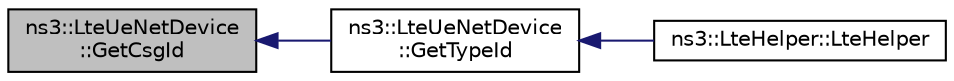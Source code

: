 digraph "ns3::LteUeNetDevice::GetCsgId"
{
  edge [fontname="Helvetica",fontsize="10",labelfontname="Helvetica",labelfontsize="10"];
  node [fontname="Helvetica",fontsize="10",shape=record];
  rankdir="LR";
  Node1 [label="ns3::LteUeNetDevice\l::GetCsgId",height=0.2,width=0.4,color="black", fillcolor="grey75", style="filled", fontcolor="black"];
  Node1 -> Node2 [dir="back",color="midnightblue",fontsize="10",style="solid"];
  Node2 [label="ns3::LteUeNetDevice\l::GetTypeId",height=0.2,width=0.4,color="black", fillcolor="white", style="filled",URL="$d4/d93/classns3_1_1LteUeNetDevice.html#a700863f457ad4c1133324e8c7a025f66"];
  Node2 -> Node3 [dir="back",color="midnightblue",fontsize="10",style="solid"];
  Node3 [label="ns3::LteHelper::LteHelper",height=0.2,width=0.4,color="black", fillcolor="white", style="filled",URL="$d6/d63/classns3_1_1LteHelper.html#ae74415a950dd03cd60e37faf5d5210b8"];
}
